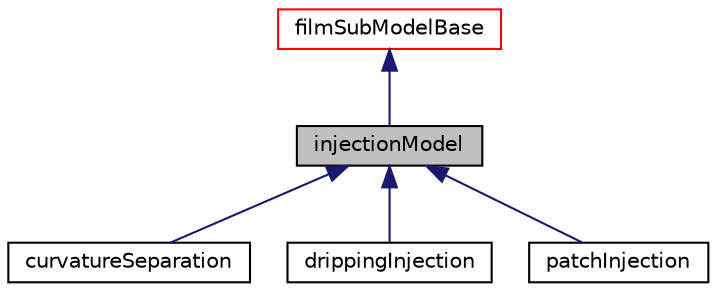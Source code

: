 digraph "injectionModel"
{
  bgcolor="transparent";
  edge [fontname="Helvetica",fontsize="10",labelfontname="Helvetica",labelfontsize="10"];
  node [fontname="Helvetica",fontsize="10",shape=record];
  Node1 [label="injectionModel",height=0.2,width=0.4,color="black", fillcolor="grey75", style="filled", fontcolor="black"];
  Node2 -> Node1 [dir="back",color="midnightblue",fontsize="10",style="solid",fontname="Helvetica"];
  Node2 [label="filmSubModelBase",height=0.2,width=0.4,color="red",URL="$a00800.html"];
  Node1 -> Node3 [dir="back",color="midnightblue",fontsize="10",style="solid",fontname="Helvetica"];
  Node3 [label="curvatureSeparation",height=0.2,width=0.4,color="black",URL="$a00450.html"];
  Node1 -> Node4 [dir="back",color="midnightblue",fontsize="10",style="solid",fontname="Helvetica"];
  Node4 [label="drippingInjection",height=0.2,width=0.4,color="black",URL="$a00585.html"];
  Node1 -> Node5 [dir="back",color="midnightblue",fontsize="10",style="solid",fontname="Helvetica"];
  Node5 [label="patchInjection",height=0.2,width=0.4,color="black",URL="$a01844.html",tooltip="Remove and inject the mass in the film as it passes over the selected patches. "];
}
